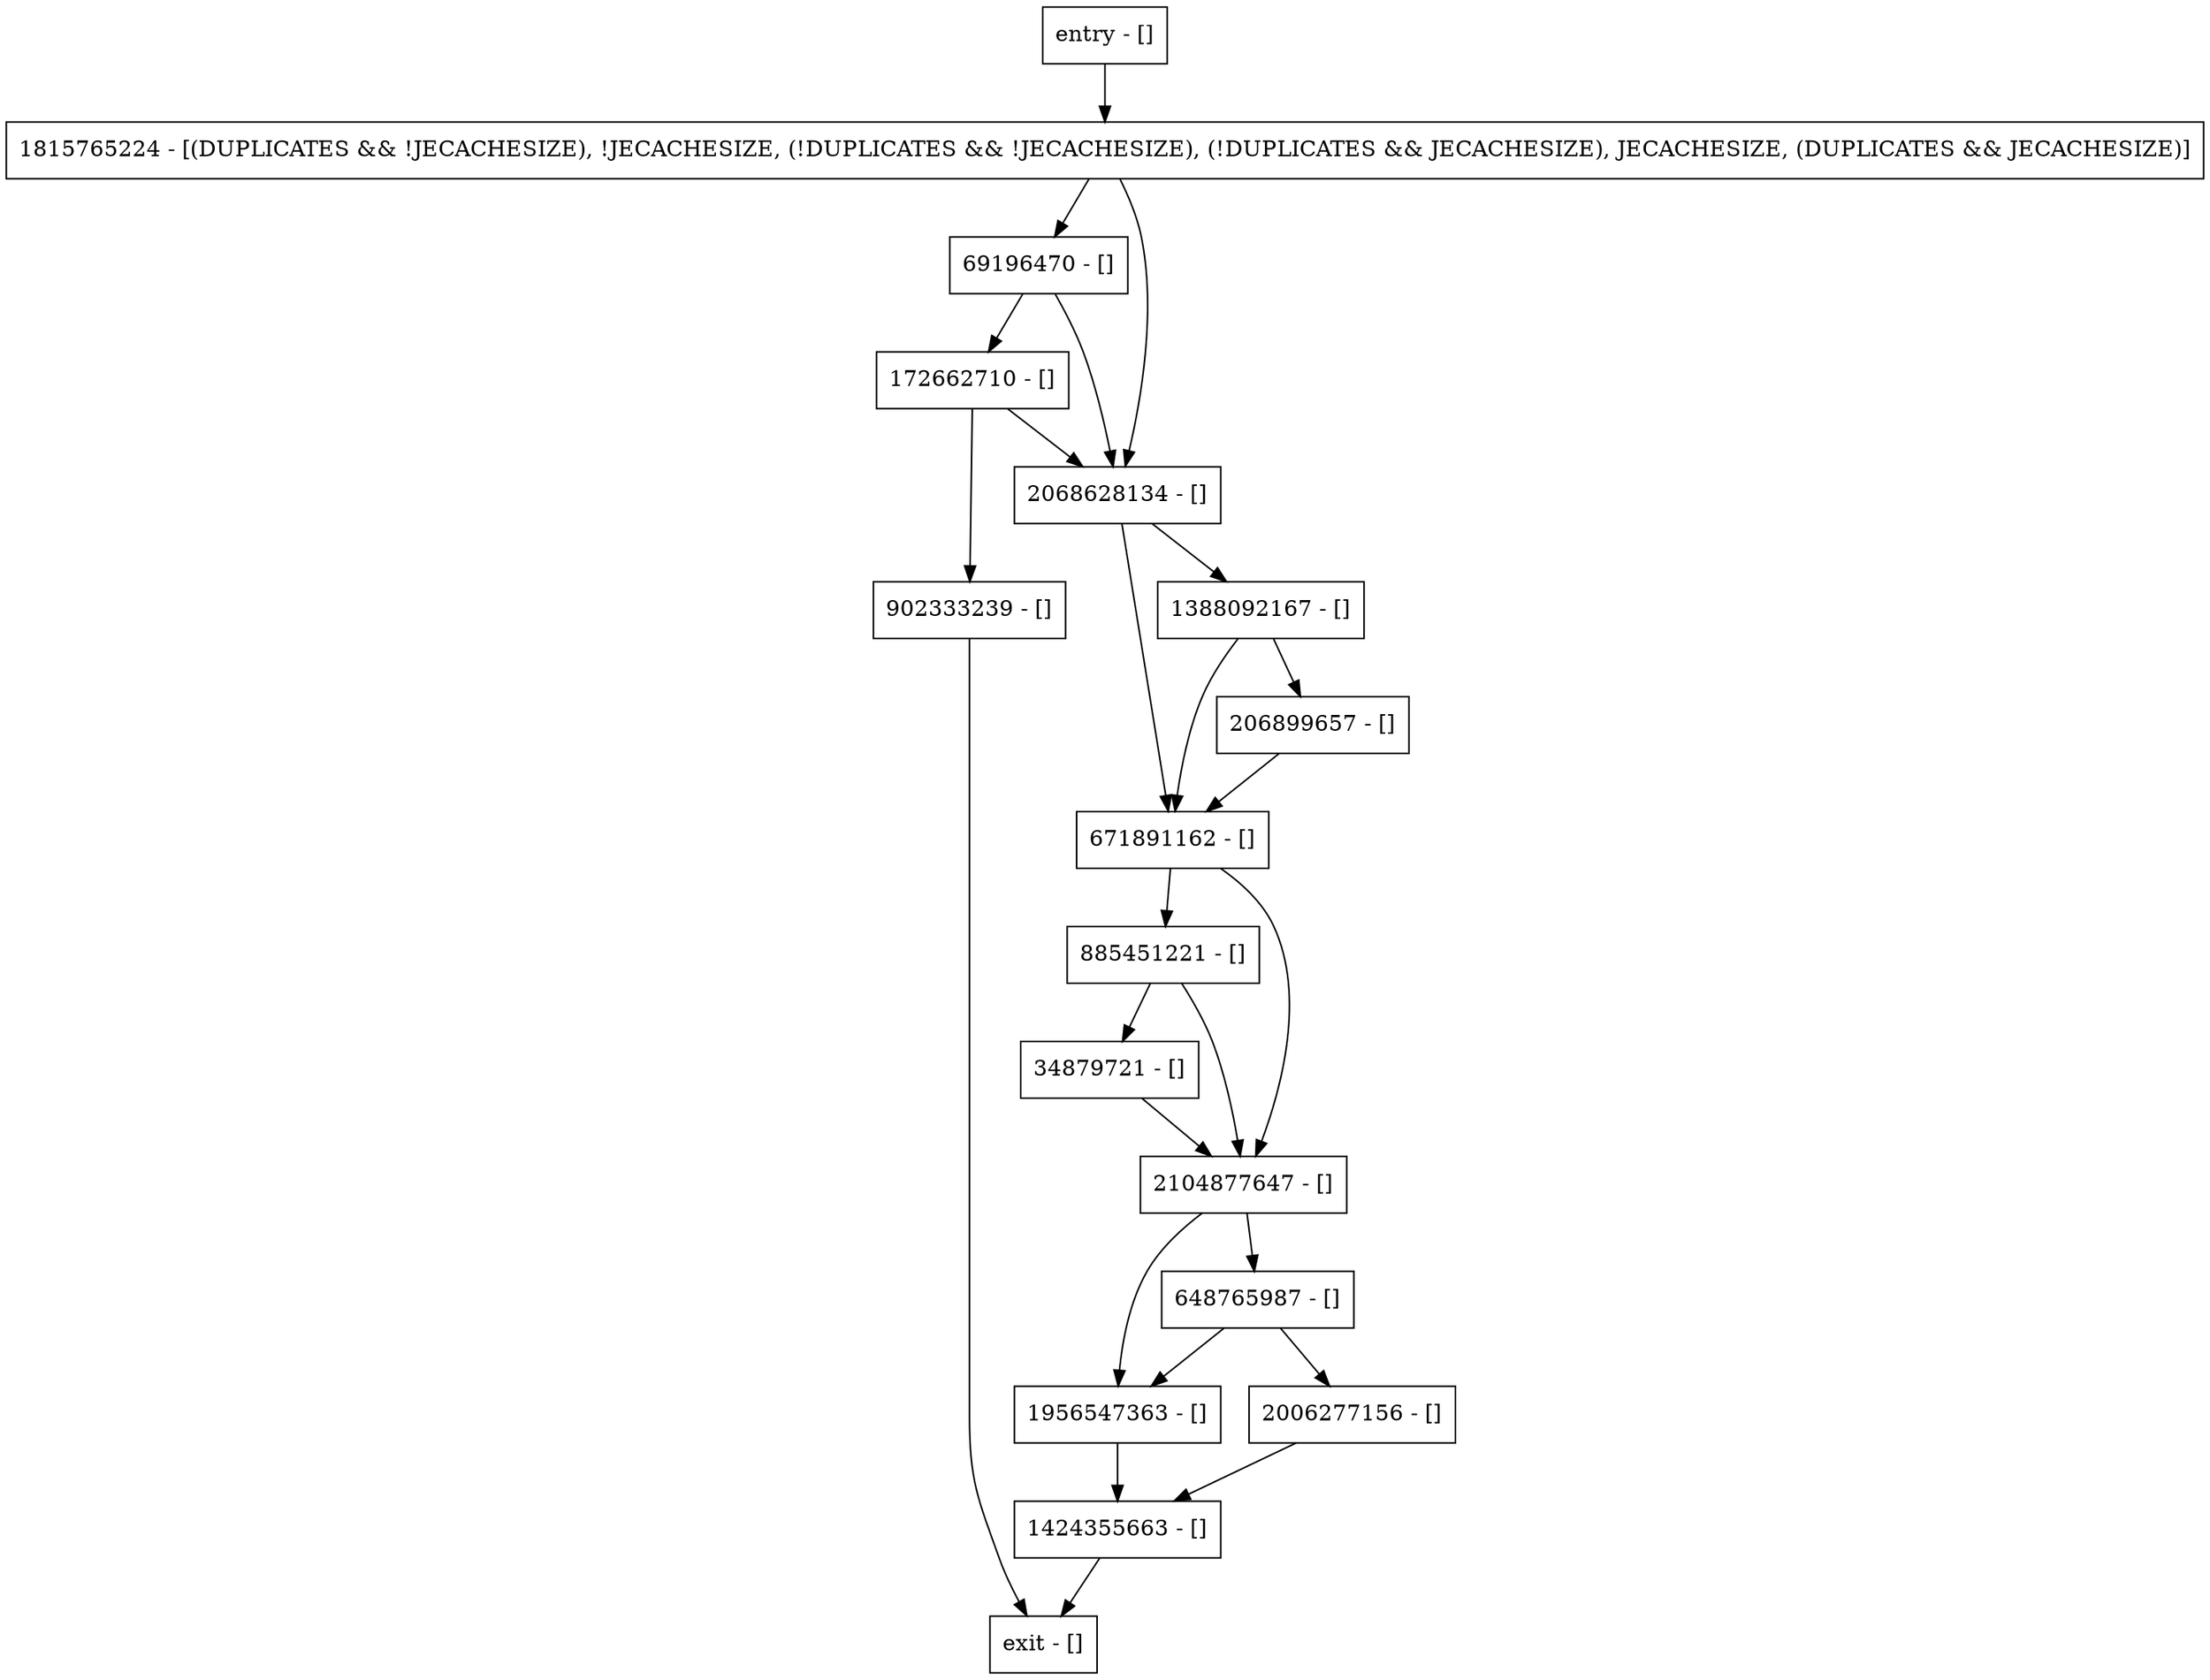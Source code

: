 digraph getReadableLocker {
node [shape=record];
1956547363 [label="1956547363 - []"];
671891162 [label="671891162 - []"];
648765987 [label="648765987 - []"];
206899657 [label="206899657 - []"];
34879721 [label="34879721 - []"];
2006277156 [label="2006277156 - []"];
entry [label="entry - []"];
exit [label="exit - []"];
885451221 [label="885451221 - []"];
172662710 [label="172662710 - []"];
1388092167 [label="1388092167 - []"];
902333239 [label="902333239 - []"];
2104877647 [label="2104877647 - []"];
1424355663 [label="1424355663 - []"];
1815765224 [label="1815765224 - [(DUPLICATES && !JECACHESIZE), !JECACHESIZE, (!DUPLICATES && !JECACHESIZE), (!DUPLICATES && JECACHESIZE), JECACHESIZE, (DUPLICATES && JECACHESIZE)]"];
69196470 [label="69196470 - []"];
2068628134 [label="2068628134 - []"];
entry;
exit;
1956547363 -> 1424355663;
671891162 -> 885451221;
671891162 -> 2104877647;
648765987 -> 1956547363;
648765987 -> 2006277156;
206899657 -> 671891162;
34879721 -> 2104877647;
2006277156 -> 1424355663;
entry -> 1815765224;
885451221 -> 2104877647;
885451221 -> 34879721;
172662710 -> 902333239;
172662710 -> 2068628134;
1388092167 -> 671891162;
1388092167 -> 206899657;
902333239 -> exit;
2104877647 -> 1956547363;
2104877647 -> 648765987;
1424355663 -> exit;
1815765224 -> 69196470;
1815765224 -> 2068628134;
69196470 -> 172662710;
69196470 -> 2068628134;
2068628134 -> 671891162;
2068628134 -> 1388092167;
}
